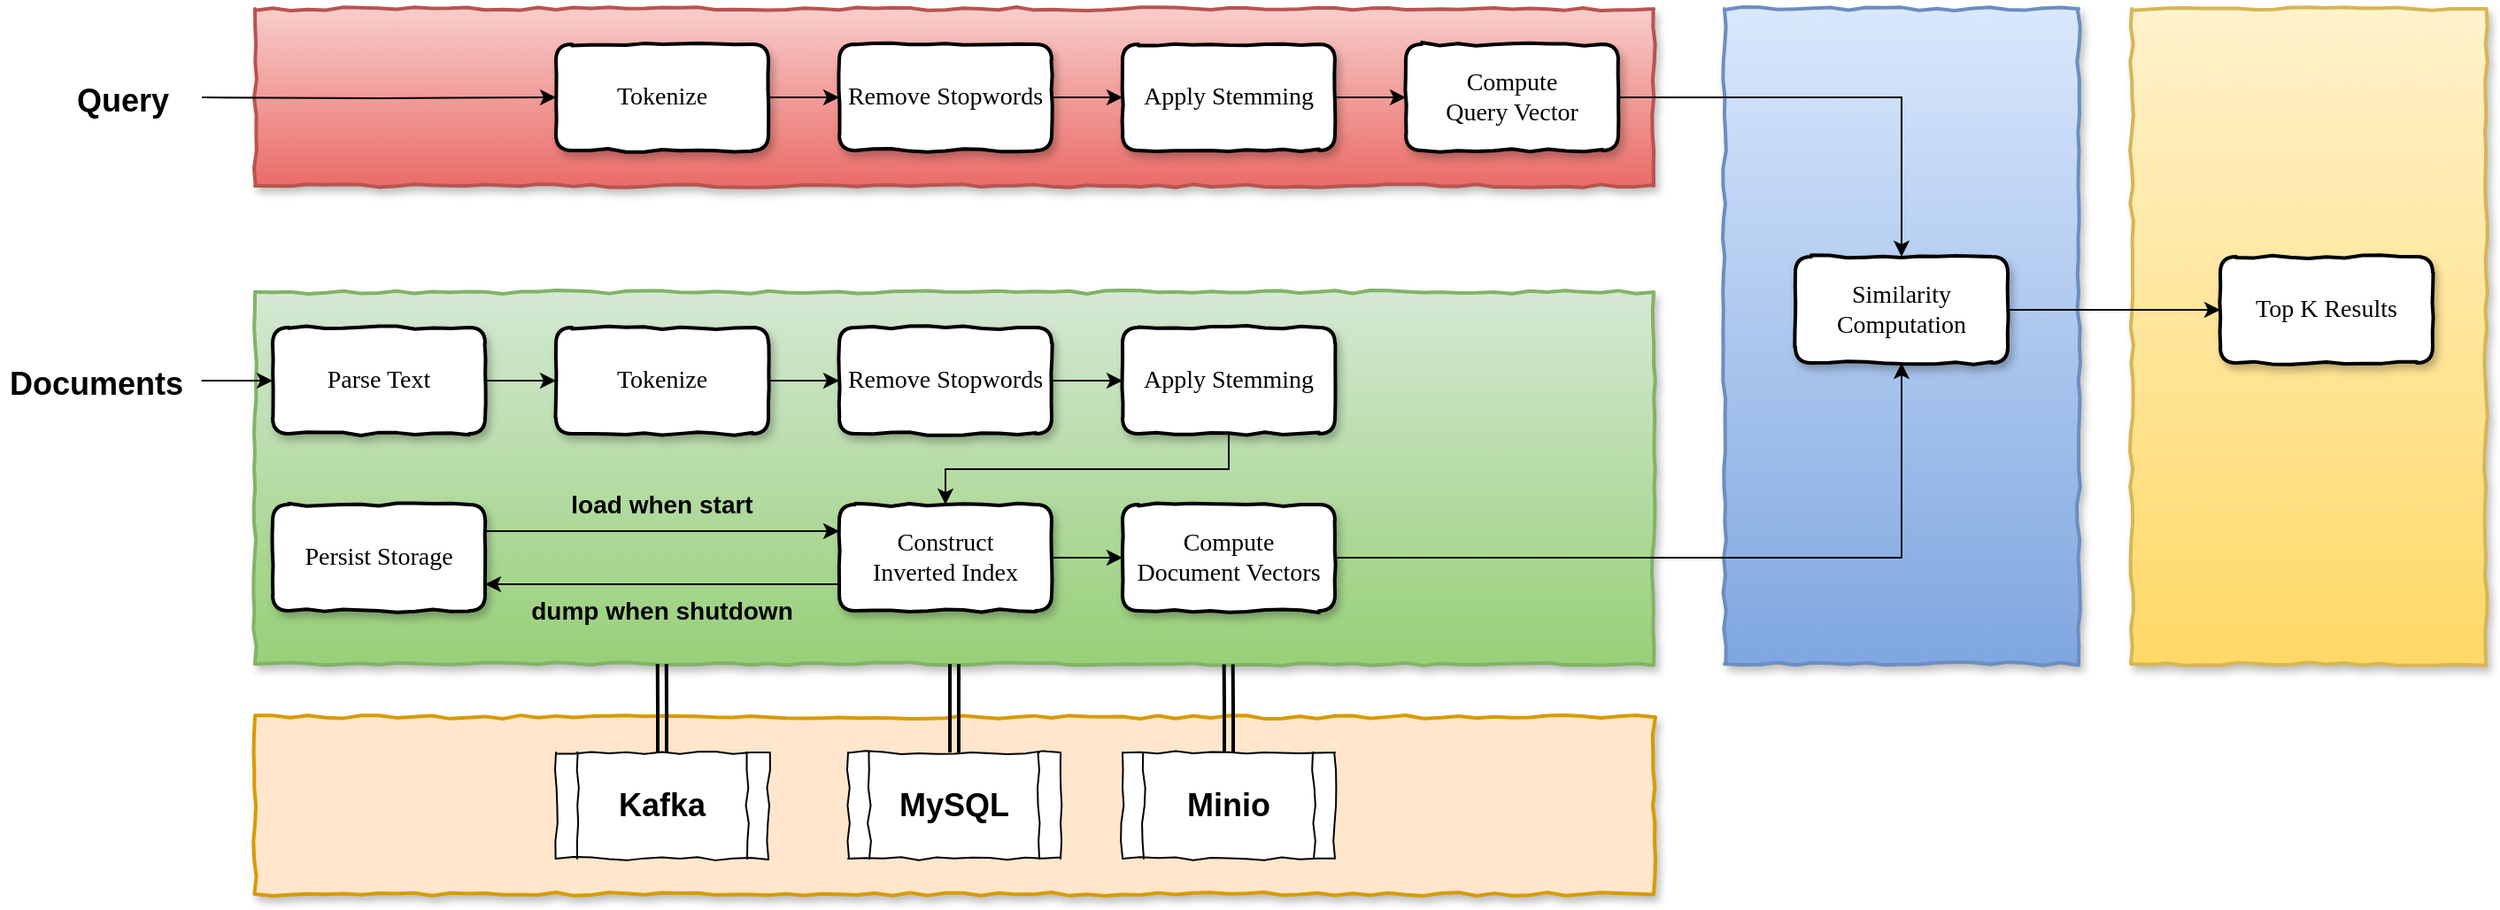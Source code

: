 <mxfile version="13.0.3" type="device"><diagram id="B7Rcl-qDkvjg0qifDgCh" name="第 1 页"><mxGraphModel dx="2444" dy="2071" grid="1" gridSize="10" guides="1" tooltips="1" connect="1" arrows="1" fold="1" page="1" pageScale="1" pageWidth="850" pageHeight="1100" math="0" shadow="0"><root><mxCell id="0"/><mxCell id="1" parent="0"/><mxCell id="P0VQrULRyubZjorCT_J4-2" value="" style="rounded=0;whiteSpace=wrap;html=1;shadow=1;glass=0;comic=1;strokeWidth=2;fillColor=#ffe6cc;strokeColor=#d79b00;" vertex="1" parent="1"><mxGeometry x="30" y="300" width="790" height="100" as="geometry"/></mxCell><mxCell id="el9EU-v38J5lsPVzo2sr-1" value="" style="rounded=0;whiteSpace=wrap;html=1;shadow=1;glass=0;comic=1;strokeWidth=2;fillColor=#fff2cc;gradientColor=#ffd966;strokeColor=#d6b656;" parent="1" vertex="1"><mxGeometry x="1090" y="-100" width="200" height="370" as="geometry"/></mxCell><mxCell id="V3qP6yy64HuEoxU-6ARD-38" value="" style="rounded=0;whiteSpace=wrap;html=1;shadow=1;glass=0;comic=1;strokeWidth=2;fillColor=#dae8fc;gradientColor=#7ea6e0;strokeColor=#6c8ebf;" parent="1" vertex="1"><mxGeometry x="860" y="-100" width="200" height="370" as="geometry"/></mxCell><mxCell id="V3qP6yy64HuEoxU-6ARD-36" value="" style="rounded=0;whiteSpace=wrap;html=1;shadow=1;glass=0;comic=1;strokeWidth=2;fillColor=#f8cecc;gradientColor=#ea6b66;strokeColor=#b85450;" parent="1" vertex="1"><mxGeometry x="30" y="-100" width="790" height="100" as="geometry"/></mxCell><mxCell id="V3qP6yy64HuEoxU-6ARD-35" value="" style="rounded=0;whiteSpace=wrap;html=1;shadow=1;glass=0;comic=1;strokeWidth=2;fillColor=#d5e8d4;gradientColor=#97d077;strokeColor=#82b366;" parent="1" vertex="1"><mxGeometry x="30" y="60" width="790" height="210" as="geometry"/></mxCell><mxCell id="V3qP6yy64HuEoxU-6ARD-16" style="edgeStyle=orthogonalEdgeStyle;rounded=0;orthogonalLoop=1;jettySize=auto;html=1;exitX=1;exitY=0.5;exitDx=0;exitDy=0;entryX=0;entryY=0.5;entryDx=0;entryDy=0;" parent="1" source="V3qP6yy64HuEoxU-6ARD-1" target="V3qP6yy64HuEoxU-6ARD-14" edge="1"><mxGeometry relative="1" as="geometry"/></mxCell><mxCell id="V3qP6yy64HuEoxU-6ARD-1" value="&lt;font style=&quot;font-size: 14px&quot; face=&quot;Times New Roman&quot;&gt;Parse Text&lt;/font&gt;" style="rounded=1;whiteSpace=wrap;html=1;strokeWidth=2;comic=1;glass=0;shadow=1;" parent="1" vertex="1"><mxGeometry x="40" y="80" width="120" height="60" as="geometry"/></mxCell><mxCell id="V3qP6yy64HuEoxU-6ARD-17" style="edgeStyle=orthogonalEdgeStyle;rounded=0;orthogonalLoop=1;jettySize=auto;html=1;exitX=1;exitY=0.5;exitDx=0;exitDy=0;entryX=0;entryY=0.5;entryDx=0;entryDy=0;" parent="1" source="V3qP6yy64HuEoxU-6ARD-14" target="V3qP6yy64HuEoxU-6ARD-15" edge="1"><mxGeometry relative="1" as="geometry"/></mxCell><mxCell id="V3qP6yy64HuEoxU-6ARD-14" value="&lt;font face=&quot;Times New Roman&quot; style=&quot;font-size: 14px&quot;&gt;Tokenize&lt;/font&gt;" style="rounded=1;whiteSpace=wrap;html=1;strokeWidth=2;comic=1;glass=0;shadow=1;" parent="1" vertex="1"><mxGeometry x="200" y="80" width="120" height="60" as="geometry"/></mxCell><mxCell id="V3qP6yy64HuEoxU-6ARD-19" style="edgeStyle=orthogonalEdgeStyle;rounded=0;orthogonalLoop=1;jettySize=auto;html=1;exitX=1;exitY=0.5;exitDx=0;exitDy=0;" parent="1" source="V3qP6yy64HuEoxU-6ARD-15" target="V3qP6yy64HuEoxU-6ARD-18" edge="1"><mxGeometry relative="1" as="geometry"/></mxCell><mxCell id="V3qP6yy64HuEoxU-6ARD-15" value="&lt;font face=&quot;Times New Roman&quot; style=&quot;font-size: 14px&quot;&gt;Remove Stopwords&lt;/font&gt;" style="rounded=1;whiteSpace=wrap;html=1;strokeWidth=2;comic=1;glass=0;shadow=1;" parent="1" vertex="1"><mxGeometry x="360" y="80" width="120" height="60" as="geometry"/></mxCell><mxCell id="V3qP6yy64HuEoxU-6ARD-21" style="edgeStyle=orthogonalEdgeStyle;rounded=0;orthogonalLoop=1;jettySize=auto;html=1;exitX=0.5;exitY=1;exitDx=0;exitDy=0;" parent="1" source="V3qP6yy64HuEoxU-6ARD-18" target="V3qP6yy64HuEoxU-6ARD-20" edge="1"><mxGeometry relative="1" as="geometry"/></mxCell><mxCell id="V3qP6yy64HuEoxU-6ARD-18" value="&lt;font face=&quot;Times New Roman&quot; style=&quot;font-size: 14px&quot;&gt;Apply Stemming&lt;/font&gt;" style="rounded=1;whiteSpace=wrap;html=1;strokeWidth=2;comic=1;glass=0;shadow=1;" parent="1" vertex="1"><mxGeometry x="520" y="80" width="120" height="60" as="geometry"/></mxCell><mxCell id="el9EU-v38J5lsPVzo2sr-6" style="edgeStyle=orthogonalEdgeStyle;rounded=0;orthogonalLoop=1;jettySize=auto;html=1;exitX=1;exitY=0.5;exitDx=0;exitDy=0;entryX=0;entryY=0.5;entryDx=0;entryDy=0;" parent="1" source="V3qP6yy64HuEoxU-6ARD-20" target="V3qP6yy64HuEoxU-6ARD-23" edge="1"><mxGeometry relative="1" as="geometry"/></mxCell><mxCell id="el9EU-v38J5lsPVzo2sr-10" style="edgeStyle=orthogonalEdgeStyle;rounded=0;orthogonalLoop=1;jettySize=auto;html=1;exitX=0;exitY=0.75;exitDx=0;exitDy=0;entryX=1;entryY=0.75;entryDx=0;entryDy=0;" parent="1" source="V3qP6yy64HuEoxU-6ARD-20" target="el9EU-v38J5lsPVzo2sr-7" edge="1"><mxGeometry relative="1" as="geometry"/></mxCell><mxCell id="V3qP6yy64HuEoxU-6ARD-20" value="&lt;font face=&quot;Times New Roman&quot;&gt;&lt;span style=&quot;font-size: 14px&quot;&gt;Construct &lt;br&gt;Inverted Index&lt;/span&gt;&lt;/font&gt;" style="rounded=1;whiteSpace=wrap;html=1;strokeWidth=2;comic=1;glass=0;shadow=1;" parent="1" vertex="1"><mxGeometry x="360" y="180" width="120" height="60" as="geometry"/></mxCell><mxCell id="SRyMxWwBKQt6xAv2p73R-3" style="edgeStyle=orthogonalEdgeStyle;rounded=0;orthogonalLoop=1;jettySize=auto;html=1;" parent="1" source="V3qP6yy64HuEoxU-6ARD-23" target="V3qP6yy64HuEoxU-6ARD-37" edge="1"><mxGeometry relative="1" as="geometry"/></mxCell><mxCell id="V3qP6yy64HuEoxU-6ARD-23" value="&lt;font face=&quot;Times New Roman&quot;&gt;&lt;span style=&quot;font-size: 14px&quot;&gt;Compute &lt;br&gt;Document Vectors&lt;/span&gt;&lt;/font&gt;" style="rounded=1;whiteSpace=wrap;html=1;strokeWidth=2;comic=1;glass=0;shadow=1;" parent="1" vertex="1"><mxGeometry x="520" y="180" width="120" height="60" as="geometry"/></mxCell><mxCell id="V3qP6yy64HuEoxU-6ARD-26" style="edgeStyle=orthogonalEdgeStyle;rounded=0;orthogonalLoop=1;jettySize=auto;html=1;entryX=0;entryY=0.5;entryDx=0;entryDy=0;" parent="1" target="V3qP6yy64HuEoxU-6ARD-29" edge="1"><mxGeometry relative="1" as="geometry"><mxPoint y="-50" as="sourcePoint"/></mxGeometry></mxCell><mxCell id="V3qP6yy64HuEoxU-6ARD-28" style="edgeStyle=orthogonalEdgeStyle;rounded=0;orthogonalLoop=1;jettySize=auto;html=1;exitX=1;exitY=0.5;exitDx=0;exitDy=0;entryX=0;entryY=0.5;entryDx=0;entryDy=0;" parent="1" source="V3qP6yy64HuEoxU-6ARD-29" target="V3qP6yy64HuEoxU-6ARD-31" edge="1"><mxGeometry relative="1" as="geometry"/></mxCell><mxCell id="V3qP6yy64HuEoxU-6ARD-29" value="&lt;font face=&quot;Times New Roman&quot; style=&quot;font-size: 14px&quot;&gt;Tokenize&lt;/font&gt;" style="rounded=1;whiteSpace=wrap;html=1;strokeWidth=2;comic=1;glass=0;shadow=1;" parent="1" vertex="1"><mxGeometry x="200" y="-80" width="120" height="60" as="geometry"/></mxCell><mxCell id="V3qP6yy64HuEoxU-6ARD-30" style="edgeStyle=orthogonalEdgeStyle;rounded=0;orthogonalLoop=1;jettySize=auto;html=1;exitX=1;exitY=0.5;exitDx=0;exitDy=0;" parent="1" source="V3qP6yy64HuEoxU-6ARD-31" target="V3qP6yy64HuEoxU-6ARD-32" edge="1"><mxGeometry relative="1" as="geometry"/></mxCell><mxCell id="V3qP6yy64HuEoxU-6ARD-31" value="&lt;font face=&quot;Times New Roman&quot; style=&quot;font-size: 14px&quot;&gt;Remove Stopwords&lt;/font&gt;" style="rounded=1;whiteSpace=wrap;html=1;strokeWidth=2;comic=1;glass=0;shadow=1;" parent="1" vertex="1"><mxGeometry x="360" y="-80" width="120" height="60" as="geometry"/></mxCell><mxCell id="V3qP6yy64HuEoxU-6ARD-34" style="edgeStyle=orthogonalEdgeStyle;rounded=0;orthogonalLoop=1;jettySize=auto;html=1;exitX=1;exitY=0.5;exitDx=0;exitDy=0;entryX=0;entryY=0.5;entryDx=0;entryDy=0;" parent="1" source="V3qP6yy64HuEoxU-6ARD-32" target="V3qP6yy64HuEoxU-6ARD-33" edge="1"><mxGeometry relative="1" as="geometry"/></mxCell><mxCell id="V3qP6yy64HuEoxU-6ARD-32" value="&lt;font face=&quot;Times New Roman&quot; style=&quot;font-size: 14px&quot;&gt;Apply Stemming&lt;/font&gt;" style="rounded=1;whiteSpace=wrap;html=1;strokeWidth=2;comic=1;glass=0;shadow=1;" parent="1" vertex="1"><mxGeometry x="520" y="-80" width="120" height="60" as="geometry"/></mxCell><mxCell id="SRyMxWwBKQt6xAv2p73R-1" style="edgeStyle=orthogonalEdgeStyle;rounded=0;orthogonalLoop=1;jettySize=auto;html=1;exitX=1;exitY=0.5;exitDx=0;exitDy=0;" parent="1" source="V3qP6yy64HuEoxU-6ARD-33" target="V3qP6yy64HuEoxU-6ARD-37" edge="1"><mxGeometry relative="1" as="geometry"/></mxCell><mxCell id="V3qP6yy64HuEoxU-6ARD-33" value="&lt;font face=&quot;Times New Roman&quot;&gt;&lt;span style=&quot;font-size: 14px&quot;&gt;Compute &lt;br&gt;Query Vector&lt;/span&gt;&lt;/font&gt;" style="rounded=1;whiteSpace=wrap;html=1;strokeWidth=2;comic=1;glass=0;shadow=1;" parent="1" vertex="1"><mxGeometry x="680" y="-80" width="120" height="60" as="geometry"/></mxCell><mxCell id="el9EU-v38J5lsPVzo2sr-3" style="edgeStyle=orthogonalEdgeStyle;rounded=0;orthogonalLoop=1;jettySize=auto;html=1;exitX=1;exitY=0.5;exitDx=0;exitDy=0;" parent="1" source="V3qP6yy64HuEoxU-6ARD-37" target="el9EU-v38J5lsPVzo2sr-2" edge="1"><mxGeometry relative="1" as="geometry"/></mxCell><mxCell id="V3qP6yy64HuEoxU-6ARD-37" value="&lt;font face=&quot;Times New Roman&quot;&gt;&lt;span style=&quot;font-size: 14px&quot;&gt;Similarity Computation&lt;/span&gt;&lt;/font&gt;" style="rounded=1;whiteSpace=wrap;html=1;strokeWidth=2;comic=1;glass=0;shadow=1;" parent="1" vertex="1"><mxGeometry x="900" y="40" width="120" height="60" as="geometry"/></mxCell><mxCell id="V3qP6yy64HuEoxU-6ARD-44" style="edgeStyle=orthogonalEdgeStyle;rounded=0;orthogonalLoop=1;jettySize=auto;html=1;entryX=0;entryY=0.5;entryDx=0;entryDy=0;" parent="1" target="V3qP6yy64HuEoxU-6ARD-1" edge="1"><mxGeometry relative="1" as="geometry"><Array as="points"><mxPoint x="10" y="110"/><mxPoint x="10" y="110"/></Array><mxPoint x="-0.2" y="110" as="sourcePoint"/></mxGeometry></mxCell><mxCell id="V3qP6yy64HuEoxU-6ARD-52" value="&lt;font style=&quot;font-size: 18px&quot;&gt;Query&lt;/font&gt;" style="text;strokeColor=none;fillColor=none;html=1;fontSize=24;fontStyle=1;verticalAlign=middle;align=center;rounded=1;shadow=1;glass=0;comic=1;" parent="1" vertex="1"><mxGeometry x="-80" y="-70" width="70" height="40" as="geometry"/></mxCell><mxCell id="el9EU-v38J5lsPVzo2sr-2" value="&lt;font face=&quot;Times New Roman&quot;&gt;&lt;span style=&quot;font-size: 14px&quot;&gt;Top K Results&lt;/span&gt;&lt;/font&gt;" style="rounded=1;whiteSpace=wrap;html=1;strokeWidth=2;comic=1;glass=0;shadow=1;" parent="1" vertex="1"><mxGeometry x="1140" y="40" width="120" height="60" as="geometry"/></mxCell><mxCell id="el9EU-v38J5lsPVzo2sr-4" value="&lt;font style=&quot;font-size: 18px&quot;&gt;Documents&lt;/font&gt;" style="text;strokeColor=none;fillColor=none;html=1;fontSize=24;fontStyle=1;verticalAlign=middle;align=center;rounded=1;shadow=1;glass=0;comic=1;" parent="1" vertex="1"><mxGeometry x="-110" y="90" width="100" height="40" as="geometry"/></mxCell><mxCell id="el9EU-v38J5lsPVzo2sr-9" style="edgeStyle=orthogonalEdgeStyle;rounded=0;orthogonalLoop=1;jettySize=auto;html=1;exitX=1;exitY=0.25;exitDx=0;exitDy=0;entryX=0;entryY=0.25;entryDx=0;entryDy=0;" parent="1" source="el9EU-v38J5lsPVzo2sr-7" target="V3qP6yy64HuEoxU-6ARD-20" edge="1"><mxGeometry relative="1" as="geometry"/></mxCell><mxCell id="el9EU-v38J5lsPVzo2sr-7" value="&lt;font face=&quot;Times New Roman&quot;&gt;&lt;span style=&quot;font-size: 14px&quot;&gt;Persist Storage&lt;/span&gt;&lt;/font&gt;" style="rounded=1;whiteSpace=wrap;html=1;strokeWidth=2;comic=1;glass=0;shadow=1;" parent="1" vertex="1"><mxGeometry x="40" y="180" width="120" height="60" as="geometry"/></mxCell><mxCell id="el9EU-v38J5lsPVzo2sr-11" value="&lt;font style=&quot;font-size: 14px&quot;&gt;&lt;b&gt;dump when shutdown&lt;/b&gt;&lt;/font&gt;" style="text;html=1;strokeColor=none;fillColor=none;align=center;verticalAlign=middle;whiteSpace=wrap;rounded=0;" parent="1" vertex="1"><mxGeometry x="185" y="230" width="150" height="20" as="geometry"/></mxCell><mxCell id="el9EU-v38J5lsPVzo2sr-12" value="&lt;font style=&quot;font-size: 14px&quot;&gt;&lt;b&gt;load when start&lt;/b&gt;&lt;/font&gt;" style="text;html=1;strokeColor=none;fillColor=none;align=center;verticalAlign=middle;whiteSpace=wrap;rounded=0;" parent="1" vertex="1"><mxGeometry x="185" y="170" width="150" height="20" as="geometry"/></mxCell><mxCell id="P0VQrULRyubZjorCT_J4-5" style="edgeStyle=orthogonalEdgeStyle;rounded=0;orthogonalLoop=1;jettySize=auto;html=1;exitX=0.5;exitY=0;exitDx=0;exitDy=0;entryX=0.291;entryY=1;entryDx=0;entryDy=0;entryPerimeter=0;endArrow=circle;endFill=1;strokeWidth=2;shape=link;" edge="1" parent="1" source="P0VQrULRyubZjorCT_J4-1" target="V3qP6yy64HuEoxU-6ARD-35"><mxGeometry relative="1" as="geometry"/></mxCell><mxCell id="P0VQrULRyubZjorCT_J4-1" value="&lt;font style=&quot;font-size: 18px&quot;&gt;&lt;b&gt;Kafka&lt;/b&gt;&lt;/font&gt;" style="shape=process;whiteSpace=wrap;html=1;backgroundOutline=1;comic=1;" vertex="1" parent="1"><mxGeometry x="200" y="320" width="120" height="60" as="geometry"/></mxCell><mxCell id="P0VQrULRyubZjorCT_J4-6" style="edgeStyle=orthogonalEdgeStyle;rounded=0;orthogonalLoop=1;jettySize=auto;html=1;exitX=0.5;exitY=0;exitDx=0;exitDy=0;entryX=0.5;entryY=1;entryDx=0;entryDy=0;shape=link;strokeWidth=2;" edge="1" parent="1" source="P0VQrULRyubZjorCT_J4-3" target="V3qP6yy64HuEoxU-6ARD-35"><mxGeometry relative="1" as="geometry"/></mxCell><mxCell id="P0VQrULRyubZjorCT_J4-3" value="&lt;font style=&quot;font-size: 18px&quot;&gt;&lt;b&gt;MySQL&lt;/b&gt;&lt;/font&gt;" style="shape=process;whiteSpace=wrap;html=1;backgroundOutline=1;comic=1;" vertex="1" parent="1"><mxGeometry x="365" y="320" width="120" height="60" as="geometry"/></mxCell><mxCell id="P0VQrULRyubZjorCT_J4-9" style="edgeStyle=orthogonalEdgeStyle;rounded=0;orthogonalLoop=1;jettySize=auto;html=1;exitX=0.5;exitY=0;exitDx=0;exitDy=0;entryX=0.696;entryY=1.001;entryDx=0;entryDy=0;entryPerimeter=0;shape=link;strokeWidth=2;" edge="1" parent="1" source="P0VQrULRyubZjorCT_J4-4" target="V3qP6yy64HuEoxU-6ARD-35"><mxGeometry relative="1" as="geometry"><mxPoint x="580.111" y="280" as="targetPoint"/><Array as="points"><mxPoint x="580" y="295"/></Array></mxGeometry></mxCell><mxCell id="P0VQrULRyubZjorCT_J4-4" value="&lt;font style=&quot;font-size: 18px&quot;&gt;&lt;b&gt;Minio&lt;/b&gt;&lt;/font&gt;" style="shape=process;whiteSpace=wrap;html=1;backgroundOutline=1;comic=1;" vertex="1" parent="1"><mxGeometry x="520" y="320" width="120" height="60" as="geometry"/></mxCell></root></mxGraphModel></diagram></mxfile>